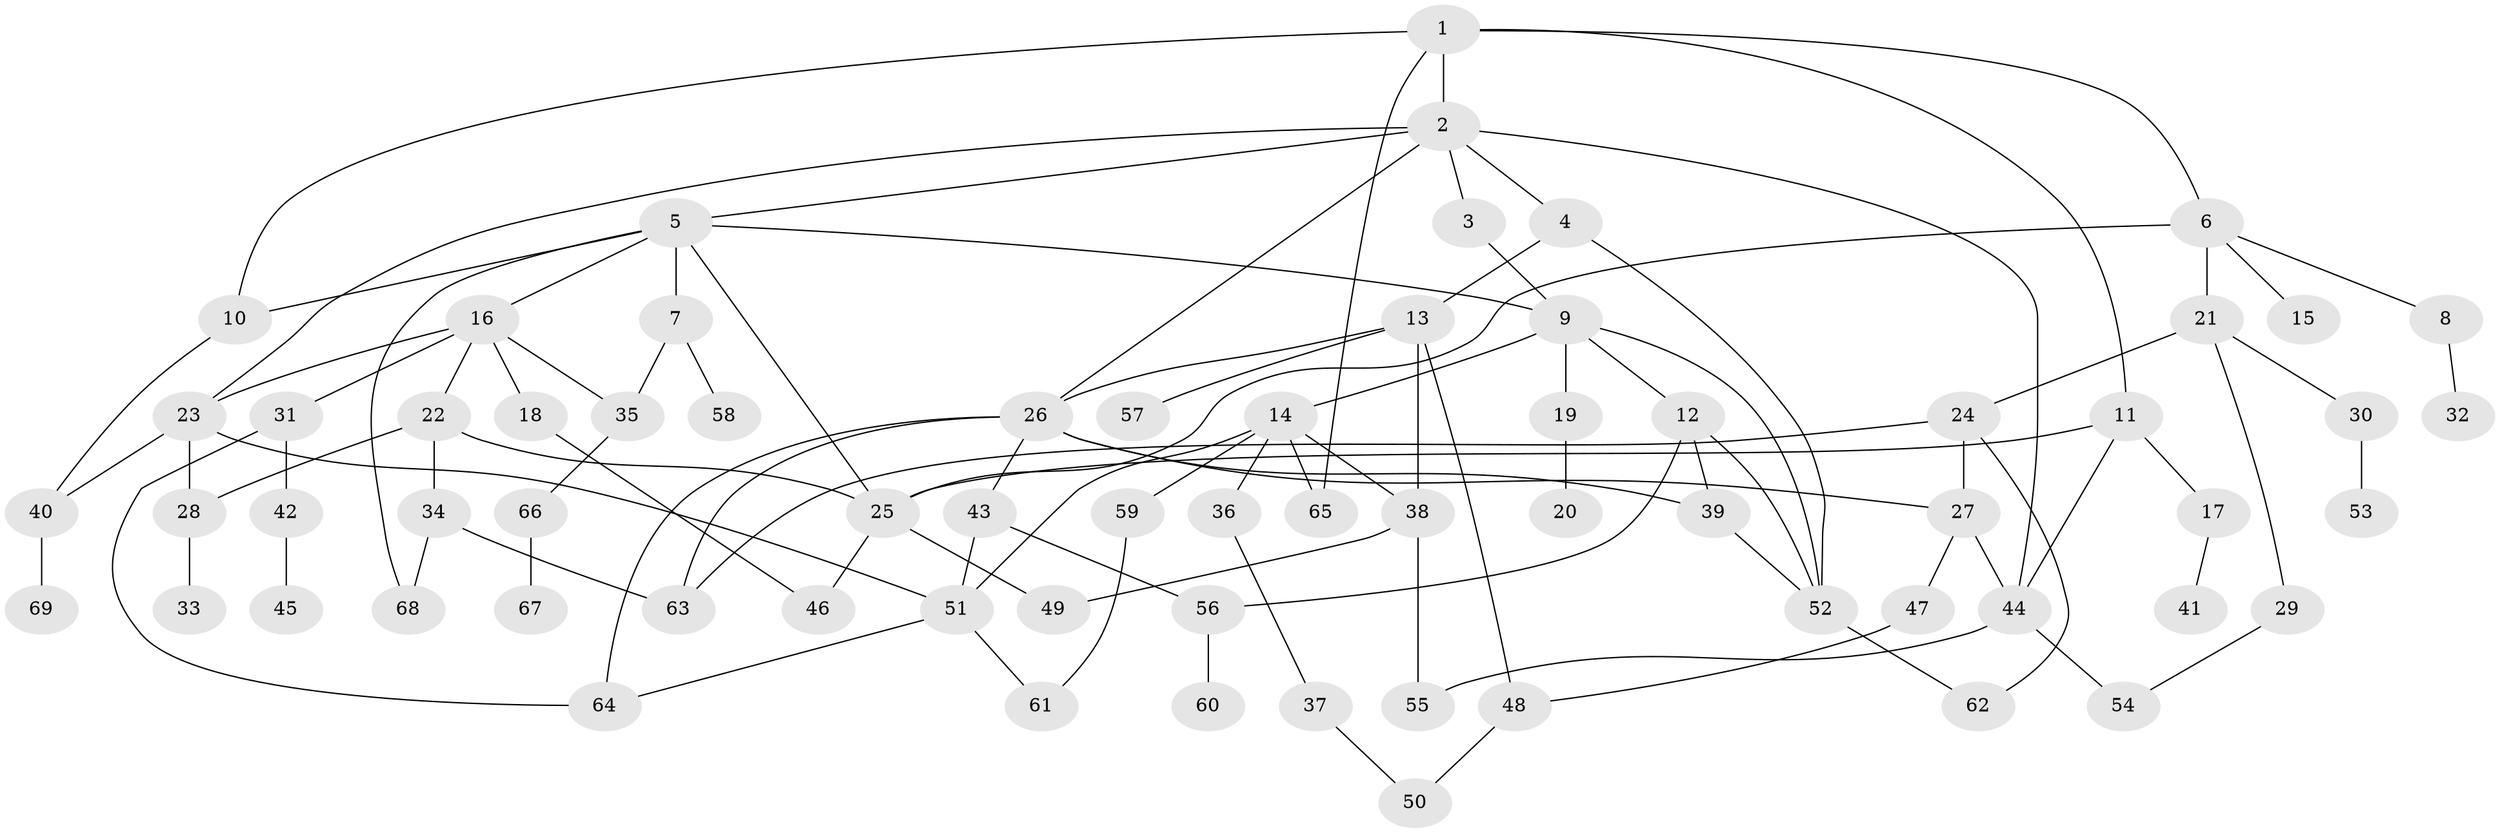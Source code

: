 // coarse degree distribution, {9: 0.041666666666666664, 2: 0.3125, 5: 0.08333333333333333, 7: 0.041666666666666664, 8: 0.020833333333333332, 6: 0.08333333333333333, 3: 0.16666666666666666, 1: 0.20833333333333334, 4: 0.041666666666666664}
// Generated by graph-tools (version 1.1) at 2025/16/03/04/25 18:16:53]
// undirected, 69 vertices, 103 edges
graph export_dot {
graph [start="1"]
  node [color=gray90,style=filled];
  1;
  2;
  3;
  4;
  5;
  6;
  7;
  8;
  9;
  10;
  11;
  12;
  13;
  14;
  15;
  16;
  17;
  18;
  19;
  20;
  21;
  22;
  23;
  24;
  25;
  26;
  27;
  28;
  29;
  30;
  31;
  32;
  33;
  34;
  35;
  36;
  37;
  38;
  39;
  40;
  41;
  42;
  43;
  44;
  45;
  46;
  47;
  48;
  49;
  50;
  51;
  52;
  53;
  54;
  55;
  56;
  57;
  58;
  59;
  60;
  61;
  62;
  63;
  64;
  65;
  66;
  67;
  68;
  69;
  1 -- 2;
  1 -- 6;
  1 -- 11;
  1 -- 65;
  1 -- 10;
  2 -- 3;
  2 -- 4;
  2 -- 5;
  2 -- 23;
  2 -- 26;
  2 -- 44;
  3 -- 9;
  4 -- 13;
  4 -- 52;
  5 -- 7;
  5 -- 9;
  5 -- 10;
  5 -- 16;
  5 -- 25;
  5 -- 68;
  6 -- 8;
  6 -- 15;
  6 -- 21;
  6 -- 25;
  7 -- 58;
  7 -- 35;
  8 -- 32;
  9 -- 12;
  9 -- 14;
  9 -- 19;
  9 -- 52;
  10 -- 40;
  11 -- 17;
  11 -- 44;
  11 -- 25;
  12 -- 56;
  12 -- 39;
  12 -- 52;
  13 -- 26;
  13 -- 48;
  13 -- 57;
  13 -- 38;
  14 -- 36;
  14 -- 38;
  14 -- 59;
  14 -- 65;
  14 -- 51;
  16 -- 18;
  16 -- 22;
  16 -- 31;
  16 -- 35;
  16 -- 23;
  17 -- 41;
  18 -- 46;
  19 -- 20;
  21 -- 24;
  21 -- 29;
  21 -- 30;
  22 -- 25;
  22 -- 34;
  22 -- 28;
  23 -- 28;
  23 -- 40;
  23 -- 51;
  24 -- 27;
  24 -- 63;
  24 -- 62;
  25 -- 46;
  25 -- 49;
  26 -- 39;
  26 -- 43;
  26 -- 64;
  26 -- 63;
  26 -- 27;
  27 -- 47;
  27 -- 44;
  28 -- 33;
  29 -- 54;
  30 -- 53;
  31 -- 42;
  31 -- 64;
  34 -- 63;
  34 -- 68;
  35 -- 66;
  36 -- 37;
  37 -- 50;
  38 -- 49;
  38 -- 55;
  39 -- 52;
  40 -- 69;
  42 -- 45;
  43 -- 56;
  43 -- 51;
  44 -- 55;
  44 -- 54;
  47 -- 48;
  48 -- 50;
  51 -- 61;
  51 -- 64;
  52 -- 62;
  56 -- 60;
  59 -- 61;
  66 -- 67;
}
